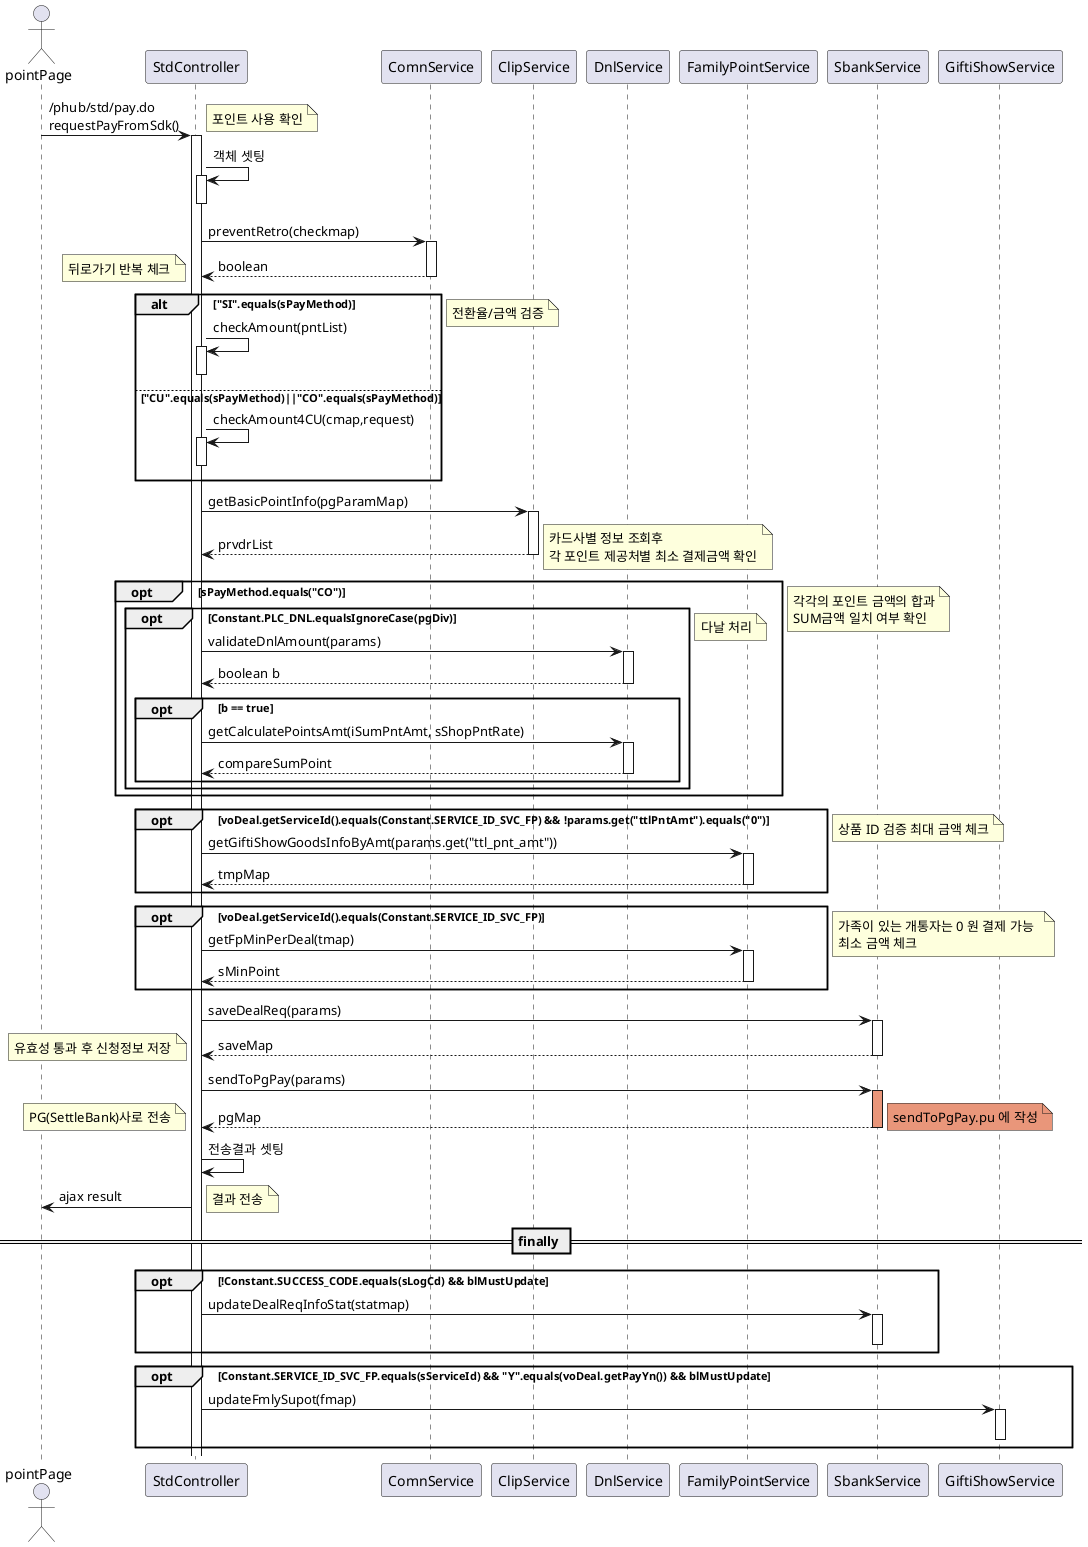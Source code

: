 @startuml
actor pointPage

pointPage -> StdController ++: /phub/std/pay.do\nrequestPayFromSdk()
note right: 포인트 사용 확인

StdController -> StdController ++:객체 셋팅
deactivate StdController

StdController -> ComnService ++: preventRetro(checkmap)
return boolean
note left: 뒤로가기 반복 체크

alt "SI".equals(sPayMethod)
    StdController -> StdController: checkAmount(pntList)
    activate StdController
    deactivate StdController
else "CU".equals(sPayMethod)||"CO".equals(sPayMethod)
    StdController -> StdController: checkAmount4CU(cmap,request)
    activate StdController
    deactivate StdController
end
note left
    전환율/금액 검증
end note

StdController -> ClipService: getBasicPointInfo(pgParamMap)
activate ClipService
return prvdrList
note right
    카드사별 정보 조회후
    각 포인트 제공처별 최소 결제금액 확인
end note

opt sPayMethod.equals("CO")
    opt Constant.PLC_DNL.equalsIgnoreCase(pgDiv)
        StdController -> DnlService: validateDnlAmount(params)
        activate DnlService
        return boolean b

        opt b == true
            StdController -> DnlService: getCalculatePointsAmt(iSumPntAmt, sShopPntRate)
            activate DnlService
            return compareSumPoint
        end
    end
    note left: 다날 처리
end
note left
    각각의 포인트 금액의 합과
    SUM금액 일치 여부 확인
end note

opt voDeal.getServiceId().equals(Constant.SERVICE_ID_SVC_FP) && !params.get("ttlPntAmt").equals("0")
    StdController -> FamilyPointService: getGiftiShowGoodsInfoByAmt(params.get("ttl_pnt_amt"))
    activate FamilyPointService
    return tmpMap
end
note left: 상품 ID 검증 최대 금액 체크

opt voDeal.getServiceId().equals(Constant.SERVICE_ID_SVC_FP)
    StdController -> FamilyPointService: getFpMinPerDeal(tmap)
    activate FamilyPointService
    return sMinPoint
end
note left: 가족이 있는 개통자는 0 원 결제 가능  \n최소 금액 체크

StdController -> SbankService: saveDealReq(params)
activate SbankService
return saveMap
note left: 유효성 통과 후 신청정보 저장

StdController -> SbankService: sendToPgPay(params)
activate SbankService #DarkSalmon
return pgMap
note left: PG(SettleBank)사로 전송
note right #DarkSalmon: sendToPgPay.pu 에 작성

StdController -> StdController: 전송결과 셋팅

StdController -> pointPage: ajax result
note right: 결과 전송

== finally ==
opt !Constant.SUCCESS_CODE.equals(sLogCd) && blMustUpdate
    StdController -> SbankService:updateDealReqInfoStat(statmap)
    activate SbankService
    deactivate SbankService
end

opt Constant.SERVICE_ID_SVC_FP.equals(sServiceId) && "Y".equals(voDeal.getPayYn()) && blMustUpdate
    StdController -> GiftiShowService:updateFmlySupot(fmap)
    activate GiftiShowService
    deactivate GiftiShowService
end

@enduml
